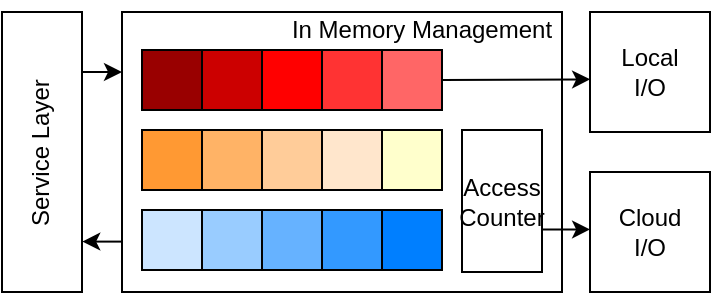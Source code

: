 <mxfile version="24.0.1" type="github">
  <diagram name="第 1 页" id="HtLB6b6OFn8kJMdS9oaq">
    <mxGraphModel dx="574" dy="298" grid="1" gridSize="10" guides="1" tooltips="1" connect="1" arrows="1" fold="1" page="1" pageScale="1" pageWidth="827" pageHeight="1169" math="0" shadow="0">
      <root>
        <mxCell id="0" />
        <mxCell id="1" parent="0" />
        <mxCell id="DjkSS_vf6Q4Myrw3dt_r-2" value="Service Layer" style="rounded=0;whiteSpace=wrap;html=1;textDirection=vertical-rl;rotation=-180;" vertex="1" parent="1">
          <mxGeometry x="200" y="400" width="40" height="140" as="geometry" />
        </mxCell>
        <mxCell id="DjkSS_vf6Q4Myrw3dt_r-3" value="" style="rounded=0;whiteSpace=wrap;html=1;" vertex="1" parent="1">
          <mxGeometry x="260" y="400" width="220" height="140" as="geometry" />
        </mxCell>
        <mxCell id="DjkSS_vf6Q4Myrw3dt_r-4" value="" style="rounded=0;whiteSpace=wrap;html=1;fillColor=#990000;" vertex="1" parent="1">
          <mxGeometry x="270" y="419" width="30" height="30" as="geometry" />
        </mxCell>
        <mxCell id="DjkSS_vf6Q4Myrw3dt_r-5" value="" style="rounded=0;whiteSpace=wrap;html=1;fillColor=#CC0000;" vertex="1" parent="1">
          <mxGeometry x="300" y="419" width="30" height="30" as="geometry" />
        </mxCell>
        <mxCell id="DjkSS_vf6Q4Myrw3dt_r-6" value="" style="rounded=0;whiteSpace=wrap;html=1;fillColor=#FF0000;" vertex="1" parent="1">
          <mxGeometry x="330" y="419" width="30" height="30" as="geometry" />
        </mxCell>
        <mxCell id="DjkSS_vf6Q4Myrw3dt_r-7" value="" style="rounded=0;whiteSpace=wrap;html=1;fillColor=#FF3333;" vertex="1" parent="1">
          <mxGeometry x="360" y="419" width="30" height="30" as="geometry" />
        </mxCell>
        <mxCell id="DjkSS_vf6Q4Myrw3dt_r-8" value="" style="rounded=0;whiteSpace=wrap;html=1;fillColor=#FF6666;" vertex="1" parent="1">
          <mxGeometry x="390" y="419" width="30" height="30" as="geometry" />
        </mxCell>
        <mxCell id="DjkSS_vf6Q4Myrw3dt_r-9" value="" style="rounded=0;whiteSpace=wrap;html=1;fillColor=#FF9933;" vertex="1" parent="1">
          <mxGeometry x="270" y="459" width="30" height="30" as="geometry" />
        </mxCell>
        <mxCell id="DjkSS_vf6Q4Myrw3dt_r-10" value="" style="rounded=0;whiteSpace=wrap;html=1;fillColor=#FFB366;" vertex="1" parent="1">
          <mxGeometry x="300" y="459" width="30" height="30" as="geometry" />
        </mxCell>
        <mxCell id="DjkSS_vf6Q4Myrw3dt_r-11" value="" style="rounded=0;whiteSpace=wrap;html=1;fillColor=#FFCC99;" vertex="1" parent="1">
          <mxGeometry x="330" y="459" width="30" height="30" as="geometry" />
        </mxCell>
        <mxCell id="DjkSS_vf6Q4Myrw3dt_r-12" value="" style="rounded=0;whiteSpace=wrap;html=1;fillColor=#FFE6CC;" vertex="1" parent="1">
          <mxGeometry x="360" y="459" width="30" height="30" as="geometry" />
        </mxCell>
        <mxCell id="DjkSS_vf6Q4Myrw3dt_r-13" value="" style="rounded=0;whiteSpace=wrap;html=1;fillColor=#FFFFCC;" vertex="1" parent="1">
          <mxGeometry x="390" y="459" width="30" height="30" as="geometry" />
        </mxCell>
        <mxCell id="DjkSS_vf6Q4Myrw3dt_r-14" value="" style="rounded=0;whiteSpace=wrap;html=1;fillColor=#CCE5FF;" vertex="1" parent="1">
          <mxGeometry x="270" y="499" width="30" height="30" as="geometry" />
        </mxCell>
        <mxCell id="DjkSS_vf6Q4Myrw3dt_r-15" value="" style="rounded=0;whiteSpace=wrap;html=1;fillColor=#99CCFF;" vertex="1" parent="1">
          <mxGeometry x="300" y="499" width="30" height="30" as="geometry" />
        </mxCell>
        <mxCell id="DjkSS_vf6Q4Myrw3dt_r-16" value="" style="rounded=0;whiteSpace=wrap;html=1;fillColor=#66B2FF;" vertex="1" parent="1">
          <mxGeometry x="330" y="499" width="30" height="30" as="geometry" />
        </mxCell>
        <mxCell id="DjkSS_vf6Q4Myrw3dt_r-17" value="" style="rounded=0;whiteSpace=wrap;html=1;fillColor=#3399FF;" vertex="1" parent="1">
          <mxGeometry x="360" y="499" width="30" height="30" as="geometry" />
        </mxCell>
        <mxCell id="DjkSS_vf6Q4Myrw3dt_r-18" value="" style="rounded=0;whiteSpace=wrap;html=1;fillColor=#007FFF;" vertex="1" parent="1">
          <mxGeometry x="390" y="499" width="30" height="30" as="geometry" />
        </mxCell>
        <mxCell id="DjkSS_vf6Q4Myrw3dt_r-19" value="In Memory Management" style="text;html=1;align=center;verticalAlign=middle;whiteSpace=wrap;rounded=0;" vertex="1" parent="1">
          <mxGeometry x="340" y="394" width="140" height="30" as="geometry" />
        </mxCell>
        <mxCell id="DjkSS_vf6Q4Myrw3dt_r-20" value="" style="rounded=0;whiteSpace=wrap;html=1;" vertex="1" parent="1">
          <mxGeometry x="430" y="459" width="40" height="71" as="geometry" />
        </mxCell>
        <mxCell id="DjkSS_vf6Q4Myrw3dt_r-21" value="Access Counter" style="text;html=1;align=center;verticalAlign=middle;whiteSpace=wrap;rounded=0;" vertex="1" parent="1">
          <mxGeometry x="420" y="479.5" width="60" height="30" as="geometry" />
        </mxCell>
        <mxCell id="DjkSS_vf6Q4Myrw3dt_r-22" value="Local&lt;div&gt;I/O&lt;/div&gt;" style="rounded=0;whiteSpace=wrap;html=1;" vertex="1" parent="1">
          <mxGeometry x="494" y="400" width="60" height="60" as="geometry" />
        </mxCell>
        <mxCell id="DjkSS_vf6Q4Myrw3dt_r-23" value="Cloud&lt;div&gt;I/O&lt;/div&gt;" style="rounded=0;whiteSpace=wrap;html=1;" vertex="1" parent="1">
          <mxGeometry x="494" y="480" width="60" height="60" as="geometry" />
        </mxCell>
        <mxCell id="DjkSS_vf6Q4Myrw3dt_r-24" value="" style="endArrow=classic;html=1;rounded=0;exitX=-0.011;exitY=0.786;exitDx=0;exitDy=0;exitPerimeter=0;" edge="1" parent="1" source="DjkSS_vf6Q4Myrw3dt_r-2">
          <mxGeometry width="50" height="50" relative="1" as="geometry">
            <mxPoint x="390" y="490" as="sourcePoint" />
            <mxPoint x="260" y="430" as="targetPoint" />
          </mxGeometry>
        </mxCell>
        <mxCell id="DjkSS_vf6Q4Myrw3dt_r-25" value="" style="endArrow=classic;html=1;rounded=0;exitX=0.001;exitY=0.82;exitDx=0;exitDy=0;exitPerimeter=0;entryX=-0.003;entryY=0.18;entryDx=0;entryDy=0;entryPerimeter=0;" edge="1" parent="1" source="DjkSS_vf6Q4Myrw3dt_r-3" target="DjkSS_vf6Q4Myrw3dt_r-2">
          <mxGeometry width="50" height="50" relative="1" as="geometry">
            <mxPoint x="250" y="440" as="sourcePoint" />
            <mxPoint x="270" y="440" as="targetPoint" />
          </mxGeometry>
        </mxCell>
        <mxCell id="DjkSS_vf6Q4Myrw3dt_r-26" value="" style="endArrow=classic;html=1;rounded=0;entryX=0.001;entryY=0.561;entryDx=0;entryDy=0;exitX=1;exitY=0.5;exitDx=0;exitDy=0;entryPerimeter=0;" edge="1" parent="1" source="DjkSS_vf6Q4Myrw3dt_r-8" target="DjkSS_vf6Q4Myrw3dt_r-22">
          <mxGeometry width="50" height="50" relative="1" as="geometry">
            <mxPoint x="330" y="500" as="sourcePoint" />
            <mxPoint x="380" y="450" as="targetPoint" />
          </mxGeometry>
        </mxCell>
        <mxCell id="DjkSS_vf6Q4Myrw3dt_r-28" value="" style="endArrow=classic;html=1;rounded=0;entryX=0.001;entryY=0.479;entryDx=0;entryDy=0;exitX=0.841;exitY=0.974;exitDx=0;exitDy=0;entryPerimeter=0;exitPerimeter=0;" edge="1" parent="1" source="DjkSS_vf6Q4Myrw3dt_r-21" target="DjkSS_vf6Q4Myrw3dt_r-23">
          <mxGeometry width="50" height="50" relative="1" as="geometry">
            <mxPoint x="430" y="444" as="sourcePoint" />
            <mxPoint x="504" y="444" as="targetPoint" />
          </mxGeometry>
        </mxCell>
      </root>
    </mxGraphModel>
  </diagram>
</mxfile>
